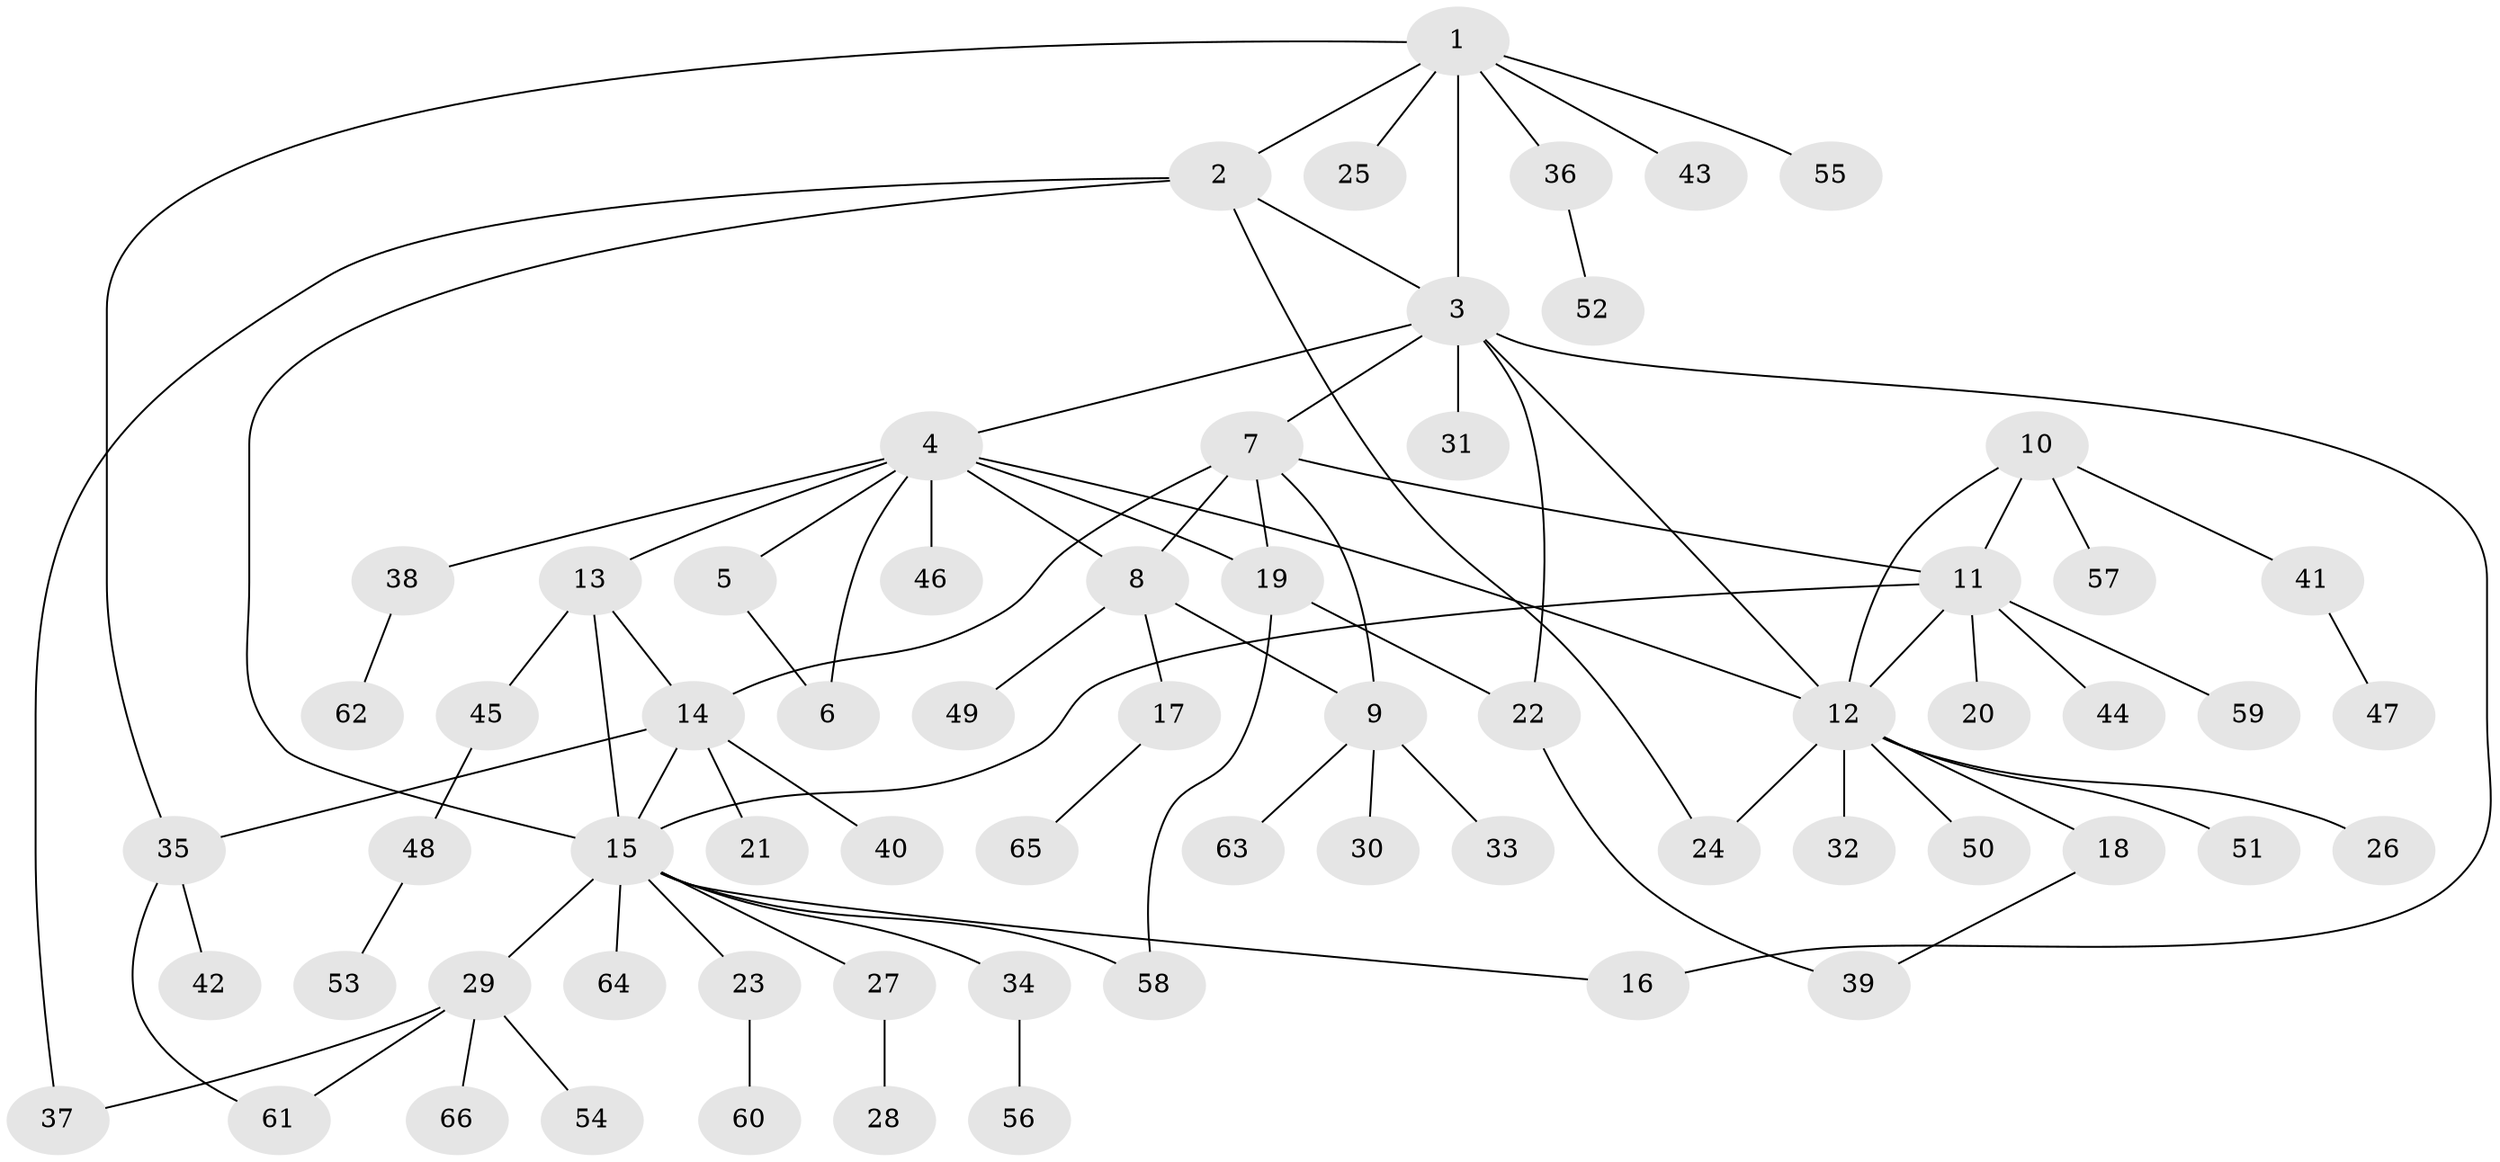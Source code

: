 // Generated by graph-tools (version 1.1) at 2025/15/03/09/25 04:15:45]
// undirected, 66 vertices, 85 edges
graph export_dot {
graph [start="1"]
  node [color=gray90,style=filled];
  1;
  2;
  3;
  4;
  5;
  6;
  7;
  8;
  9;
  10;
  11;
  12;
  13;
  14;
  15;
  16;
  17;
  18;
  19;
  20;
  21;
  22;
  23;
  24;
  25;
  26;
  27;
  28;
  29;
  30;
  31;
  32;
  33;
  34;
  35;
  36;
  37;
  38;
  39;
  40;
  41;
  42;
  43;
  44;
  45;
  46;
  47;
  48;
  49;
  50;
  51;
  52;
  53;
  54;
  55;
  56;
  57;
  58;
  59;
  60;
  61;
  62;
  63;
  64;
  65;
  66;
  1 -- 2;
  1 -- 3;
  1 -- 25;
  1 -- 35;
  1 -- 36;
  1 -- 43;
  1 -- 55;
  2 -- 3;
  2 -- 15;
  2 -- 24;
  2 -- 37;
  3 -- 4;
  3 -- 7;
  3 -- 12;
  3 -- 16;
  3 -- 22;
  3 -- 31;
  4 -- 5;
  4 -- 6;
  4 -- 8;
  4 -- 12;
  4 -- 13;
  4 -- 19;
  4 -- 38;
  4 -- 46;
  5 -- 6;
  7 -- 8;
  7 -- 9;
  7 -- 11;
  7 -- 14;
  7 -- 19;
  8 -- 9;
  8 -- 17;
  8 -- 49;
  9 -- 30;
  9 -- 33;
  9 -- 63;
  10 -- 11;
  10 -- 12;
  10 -- 41;
  10 -- 57;
  11 -- 12;
  11 -- 15;
  11 -- 20;
  11 -- 44;
  11 -- 59;
  12 -- 18;
  12 -- 24;
  12 -- 26;
  12 -- 32;
  12 -- 50;
  12 -- 51;
  13 -- 14;
  13 -- 15;
  13 -- 45;
  14 -- 15;
  14 -- 21;
  14 -- 35;
  14 -- 40;
  15 -- 16;
  15 -- 23;
  15 -- 27;
  15 -- 29;
  15 -- 34;
  15 -- 58;
  15 -- 64;
  17 -- 65;
  18 -- 39;
  19 -- 22;
  19 -- 58;
  22 -- 39;
  23 -- 60;
  27 -- 28;
  29 -- 37;
  29 -- 54;
  29 -- 61;
  29 -- 66;
  34 -- 56;
  35 -- 42;
  35 -- 61;
  36 -- 52;
  38 -- 62;
  41 -- 47;
  45 -- 48;
  48 -- 53;
}
